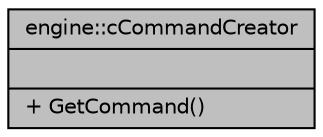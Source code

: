 digraph G
{
  edge [fontname="Helvetica",fontsize="10",labelfontname="Helvetica",labelfontsize="10"];
  node [fontname="Helvetica",fontsize="10",shape=record];
  Node1 [label="{engine::cCommandCreator\n||+ GetCommand()\l}",height=0.2,width=0.4,color="black", fillcolor="grey75", style="filled" fontcolor="black"];
}
